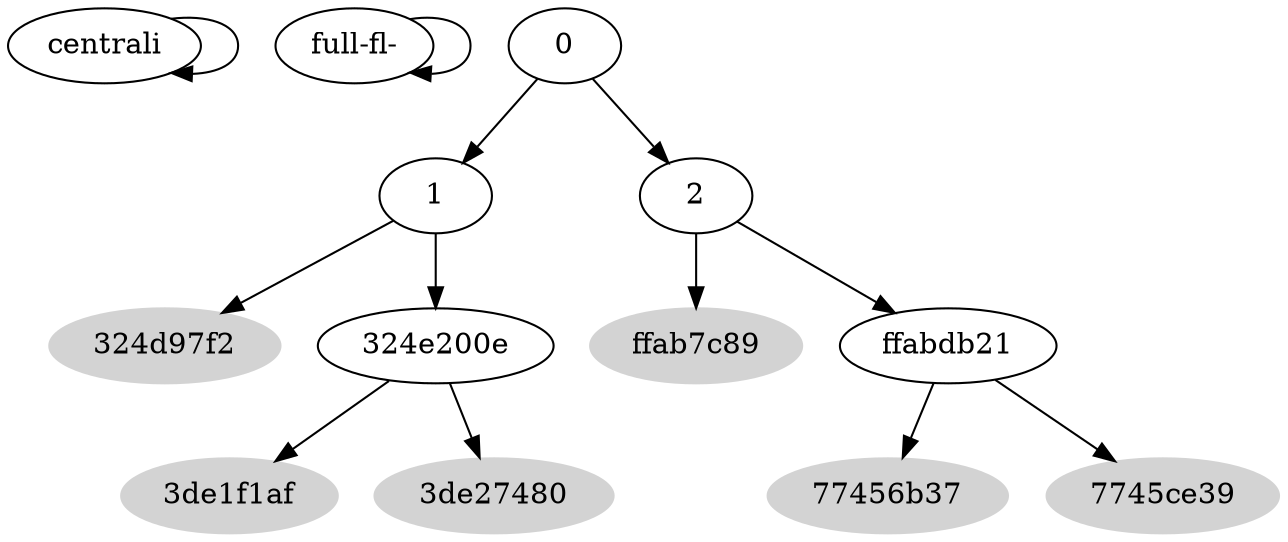 digraph "model-graph" {
	centrali
	"full-fl-"
	0
	1
	2
	ffab7c89
	ffabdb21
	"77456b37"
	"7745ce39"
	"324d97f2"
	"324e200e"
	"3de1f1af"
	"3de27480"
	centrali -> centrali
	"full-fl-" -> "full-fl-"
	0 -> 1
	0 -> 2
	1 -> "324d97f2"
	1 -> "324e200e"
	2 -> ffab7c89
	2 -> ffabdb21
	ffab7c89 [color=lightgrey style=filled]
	ffabdb21 -> "77456b37"
	ffabdb21 -> "7745ce39"
	"77456b37" [color=lightgrey style=filled]
	"7745ce39" [color=lightgrey style=filled]
	"324d97f2" [color=lightgrey style=filled]
	"324e200e" -> "3de1f1af"
	"324e200e" -> "3de27480"
	"3de1f1af" [color=lightgrey style=filled]
	"3de27480" [color=lightgrey style=filled]
}
